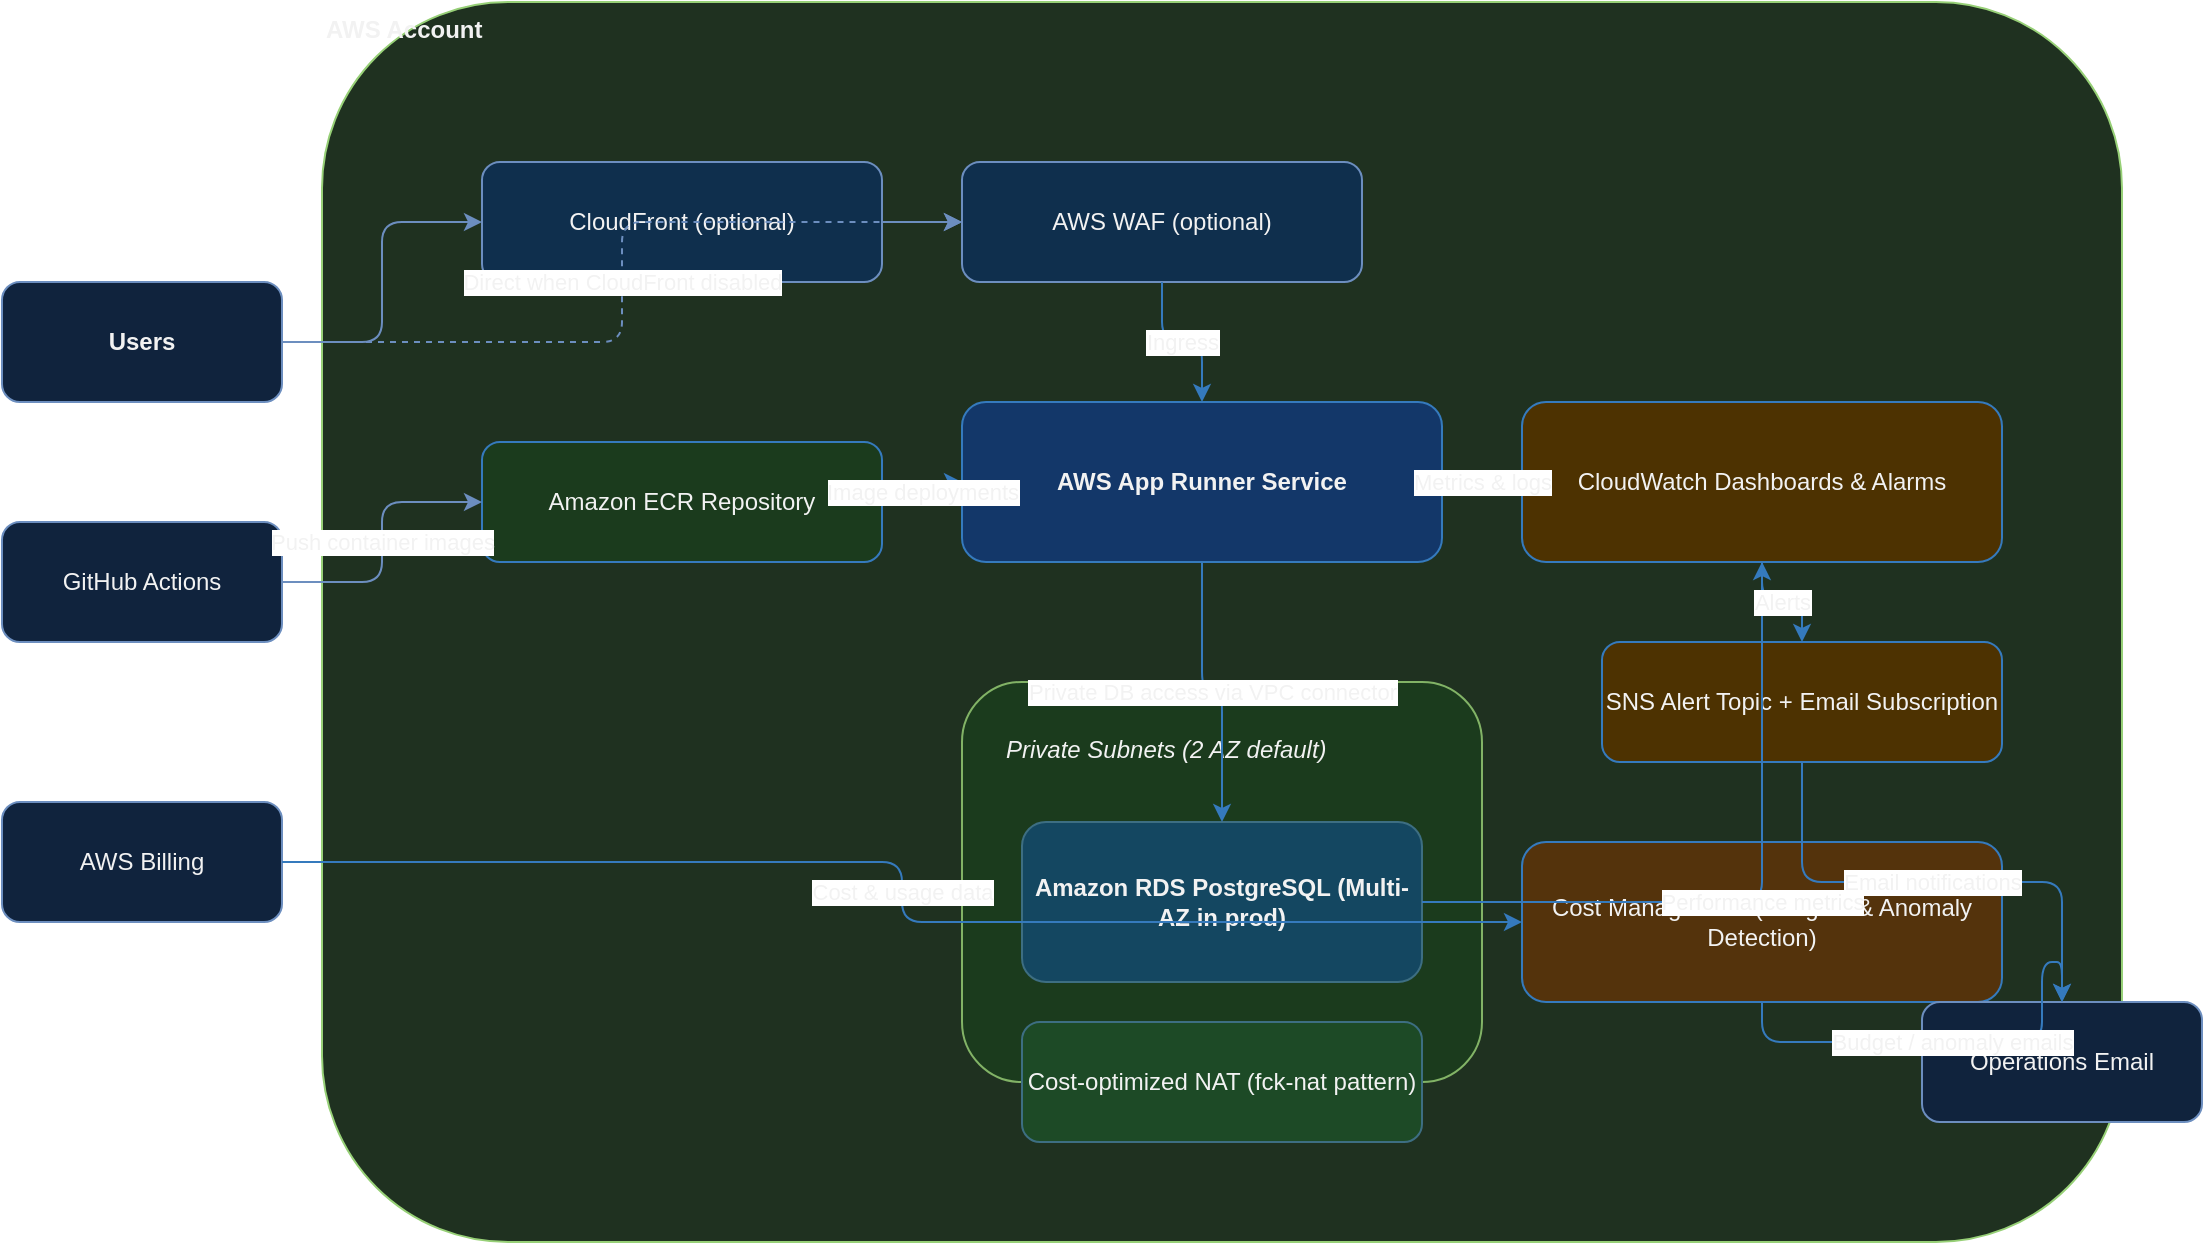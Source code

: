 <mxfile version="24.5.0" type="device">
  <diagram id="Zs9U6Qbt-4Fo8wk2-mw1" name="Architecture">
    <mxGraphModel dx="1183" dy="746" grid="1" gridSize="10" guides="1" tooltips="1" connect="1" arrows="1" fold="1" page="1" pageScale="1" pageWidth="1100" pageHeight="850" math="0" shadow="0">
      <root>
        <mxCell id="0" />
        <mxCell id="1" parent="0" />
        <mxCell id="2" value="AWS Account" style="rounded=1;whiteSpace=wrap;html=1;align=left;verticalAlign=top;fontStyle=1;strokeColor=#97d077;fillColor=#1f3120;fontColor=#f2f2f2;container=1;collapsible=0;recursiveResize=0;" vertex="1" parent="1">
          <mxGeometry x="180" y="20" width="900" height="620" as="geometry" />
        </mxCell>
        <mxCell id="3" value="Users" style="rounded=1;whiteSpace=wrap;html=1;strokeColor=#6c8ebf;fillColor=#10233d;fontColor=#f2f2f2;fontStyle=1;" vertex="1" parent="1">
          <mxGeometry x="20" y="160" width="140" height="60" as="geometry" />
        </mxCell>
        <mxCell id="4" value="GitHub Actions" style="rounded=1;whiteSpace=wrap;html=1;strokeColor=#6c8ebf;fillColor=#10233d;fontColor=#f2f2f2;" vertex="1" parent="1">
          <mxGeometry x="20" y="280" width="140" height="60" as="geometry" />
        </mxCell>
        <mxCell id="5" value="Operations Email" style="rounded=1;whiteSpace=wrap;html=1;strokeColor=#6c8ebf;fillColor=#10233d;fontColor=#f2f2f2;" vertex="1" parent="1">
          <mxGeometry x="980" y="520" width="140" height="60" as="geometry" />
        </mxCell>
        <mxCell id="6" value="AWS Billing" style="rounded=1;whiteSpace=wrap;html=1;strokeColor=#6c8ebf;fillColor=#10233d;fontColor=#f2f2f2;" vertex="1" parent="1">
          <mxGeometry x="20" y="420" width="140" height="60" as="geometry" />
        </mxCell>
        <mxCell id="7" value="CloudFront (optional)" style="rounded=1;whiteSpace=wrap;html=1;strokeColor=#6c8ebf;fillColor=#0f2f4d;fontColor=#f2f2f2;" vertex="1" parent="2">
          <mxGeometry x="80" y="80" width="200" height="60" as="geometry" />
        </mxCell>
        <mxCell id="8" value="AWS WAF (optional)" style="rounded=1;whiteSpace=wrap;html=1;strokeColor=#6c8ebf;fillColor=#0f2f4d;fontColor=#f2f2f2;" vertex="1" parent="2">
          <mxGeometry x="320" y="80" width="200" height="60" as="geometry" />
        </mxCell>
        <mxCell id="9" value="Amazon ECR Repository" style="rounded=1;whiteSpace=wrap;html=1;strokeColor=#357abd;fillColor=#1b3b1d;fontColor=#f2f2f2;" vertex="1" parent="2">
          <mxGeometry x="80" y="220" width="200" height="60" as="geometry" />
        </mxCell>
        <mxCell id="10" value="AWS App Runner Service" style="rounded=1;whiteSpace=wrap;html=1;strokeColor=#357abd;fillColor=#133769;fontColor=#f2f2f2;fontStyle=1;" vertex="1" parent="2">
          <mxGeometry x="320" y="200" width="240" height="80" as="geometry" />
        </mxCell>
        <mxCell id="11" value="CloudWatch Dashboards &amp; Alarms" style="rounded=1;whiteSpace=wrap;html=1;strokeColor=#357abd;fillColor=#4d3201;fontColor=#f2f2f2;" vertex="1" parent="2">
          <mxGeometry x="600" y="200" width="240" height="80" as="geometry" />
        </mxCell>
        <mxCell id="12" value="SNS Alert Topic + Email Subscription" style="rounded=1;whiteSpace=wrap;html=1;strokeColor=#357abd;fillColor=#4d3201;fontColor=#f2f2f2;" vertex="1" parent="2">
          <mxGeometry x="640" y="320" width="200" height="60" as="geometry" />
        </mxCell>
        <mxCell id="13" value="Cost Management (Budgets &amp; Anomaly Detection)" style="rounded=1;whiteSpace=wrap;html=1;strokeColor=#357abd;fillColor=#54330c;fontColor=#f2f2f2;" vertex="1" parent="2">
          <mxGeometry x="600" y="420" width="240" height="80" as="geometry" />
        </mxCell>
        <mxCell id="14" value="VPC (private subnets)" style="rounded=1;whiteSpace=wrap;html=1;strokeColor=#82b366;fillColor=#1b3b1d;fontColor=#f2f2f2;container=1;collapsible=0;" vertex="1" parent="2">
          <mxGeometry x="320" y="340" width="260" height="200" as="geometry" />
        </mxCell>
        <mxCell id="15" value="Private Subnets (2 AZ default)" style="text;html=1;strokeColor=none;fillColor=none;fontColor=#f2f2f2;fontStyle=2;" vertex="1" parent="14">
          <mxGeometry x="20" y="20" width="220" height="30" as="geometry" />
        </mxCell>
        <mxCell id="16" value="Amazon RDS PostgreSQL (Multi-AZ in prod)" style="rounded=1;whiteSpace=wrap;html=1;strokeColor=#3d6e82;fillColor=#144761;fontColor=#f2f2f2;fontStyle=1;" vertex="1" parent="14">
          <mxGeometry x="30" y="70" width="200" height="80" as="geometry" />
        </mxCell>
        <mxCell id="17" value="Cost-optimized NAT (fck-nat pattern)" style="rounded=1;whiteSpace=wrap;html=1;strokeColor=#3d6e82;fillColor=#1d4a26;fontColor=#f2f2f2;" vertex="1" parent="14">
          <mxGeometry x="30" y="170" width="200" height="60" as="geometry" />
        </mxCell>
        <mxCell id="18" value="" style="edgeStyle=orthogonalEdgeStyle;rounded=1;orthogonalLoop=1;jettySize=auto;html=1;strokeColor=#6c8ebf;endArrow=classic;endFill=1;" edge="1" source="3" target="7" parent="1">
          <mxGeometry relative="1" as="geometry" />
        </mxCell>
        <mxCell id="19" value="" style="edgeStyle=orthogonalEdgeStyle;rounded=1;orthogonalLoop=1;jettySize=auto;html=1;strokeColor=#6c8ebf;endArrow=classic;endFill=1;" edge="1" source="7" target="8" parent="2">
          <mxGeometry relative="1" as="geometry" />
        </mxCell>
        <mxCell id="20" value="Ingress" style="edgeStyle=orthogonalEdgeStyle;rounded=1;orthogonalLoop=1;jettySize=auto;html=1;fontColor=#f2f2f2;strokeColor=#357abd;endArrow=classic;endFill=1;" edge="1" source="8" target="10" parent="2">
          <mxGeometry relative="1" as="geometry" />
        </mxCell>
        <mxCell id="21" value="Direct when CloudFront disabled" style="edgeStyle=orthogonalEdgeStyle;rounded=1;orthogonalLoop=1;jettySize=auto;html=1;strokeColor=#6c8ebf;dashed=1;endArrow=classic;endFill=1;fontColor=#f2f2f2;fontSize=11;" edge="1" source="3" target="8" parent="1">
          <mxGeometry relative="1" as="geometry" />
        </mxCell>
        <mxCell id="22" value="Push container images" style="edgeStyle=orthogonalEdgeStyle;rounded=1;orthogonalLoop=1;jettySize=auto;html=1;strokeColor=#6c8ebf;fontColor=#f2f2f2;endArrow=classic;endFill=1;" edge="1" source="4" target="9" parent="1">
          <mxGeometry relative="1" as="geometry" />
        </mxCell>
        <mxCell id="23" value="Image deployments" style="edgeStyle=orthogonalEdgeStyle;rounded=1;orthogonalLoop=1;jettySize=auto;html=1;strokeColor=#357abd;fontColor=#f2f2f2;endArrow=classic;endFill=1;" edge="1" source="9" target="10" parent="2">
          <mxGeometry relative="1" as="geometry" />
        </mxCell>
        <mxCell id="24" value="Metrics &amp; logs" style="edgeStyle=orthogonalEdgeStyle;rounded=1;orthogonalLoop=1;jettySize=auto;html=1;strokeColor=#357abd;fontColor=#f2f2f2;endArrow=classic;endFill=1;" edge="1" source="10" target="11" parent="2">
          <mxGeometry relative="1" as="geometry" />
        </mxCell>
        <mxCell id="25" value="Performance metrics" style="edgeStyle=orthogonalEdgeStyle;rounded=1;orthogonalLoop=1;jettySize=auto;html=1;strokeColor=#357abd;fontColor=#f2f2f2;endArrow=classic;endFill=1;" edge="1" source="16" target="11" parent="2">
          <mxGeometry relative="1" as="geometry" />
        </mxCell>
        <mxCell id="26" value="Alerts" style="edgeStyle=orthogonalEdgeStyle;rounded=1;orthogonalLoop=1;jettySize=auto;html=1;strokeColor=#357abd;fontColor=#f2f2f2;endArrow=classic;endFill=1;" edge="1" source="11" target="12" parent="2">
          <mxGeometry relative="1" as="geometry" />
        </mxCell>
        <mxCell id="27" value="Email notifications" style="edgeStyle=orthogonalEdgeStyle;rounded=1;orthogonalLoop=1;jettySize=auto;html=1;strokeColor=#357abd;fontColor=#f2f2f2;endArrow=classic;endFill=1;" edge="1" source="12" target="5" parent="1">
          <mxGeometry relative="1" as="geometry" />
        </mxCell>
        <mxCell id="28" value="Budget / anomaly emails" style="edgeStyle=orthogonalEdgeStyle;rounded=1;orthogonalLoop=1;jettySize=auto;html=1;strokeColor=#357abd;fontColor=#f2f2f2;endArrow=classic;endFill=1;" edge="1" source="13" target="5" parent="1">
          <mxGeometry relative="1" as="geometry" />
        </mxCell>
        <mxCell id="29" value="Private DB access via VPC connector" style="edgeStyle=orthogonalEdgeStyle;rounded=1;orthogonalLoop=1;jettySize=auto;html=1;strokeColor=#357abd;fontColor=#f2f2f2;endArrow=classic;endFill=1;fontSize=11;" edge="1" source="10" target="16" parent="2">
          <mxGeometry relative="1" as="geometry" />
        </mxCell>
        <mxCell id="30" value="Cost &amp; usage data" style="edgeStyle=orthogonalEdgeStyle;rounded=1;orthogonalLoop=1;jettySize=auto;html=1;strokeColor=#357abd;fontColor=#f2f2f2;endArrow=classic;endFill=1;" edge="1" source="6" target="13" parent="1">
          <mxGeometry relative="1" as="geometry" />
        </mxCell>
      </root>
    </mxGraphModel>
  </diagram>
</mxfile>

